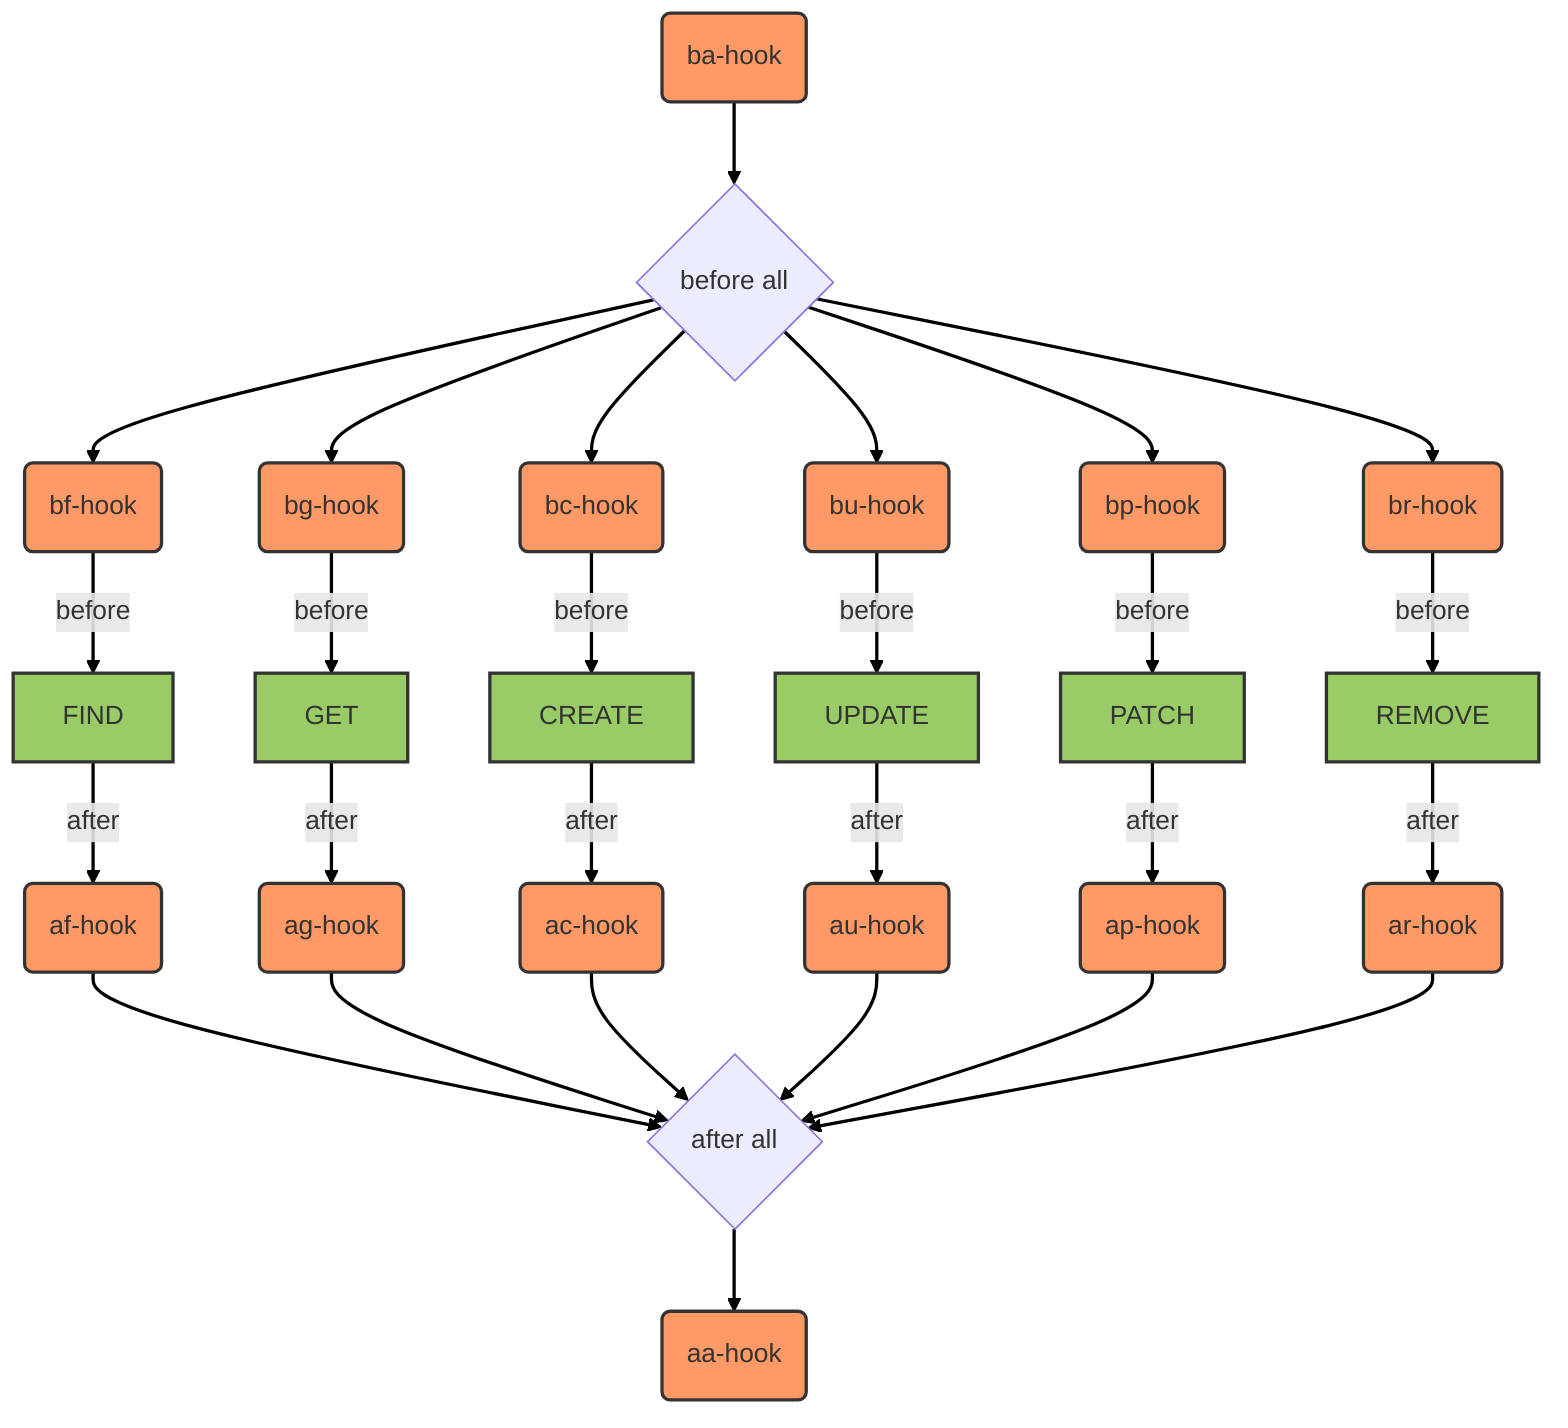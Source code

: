 graph TB
    beforeAll{before all}
    bahook(ba-hook) --> beforeAll

    afterAll{after all}
    afterAll --> aahook(aa-hook)

    beforeAll --> bfhook(bf-hook)
    bfhook -->|before| FIND[FIND]
    FIND -->|after| afhook(af-hook)
    afhook --> afterAll
    
    beforeAll --> bghook(bg-hook)
    bghook -->|before| GET[GET]
    GET -->|after| aghook(ag-hook)
    aghook --> afterAll

    beforeAll --> bchook(bc-hook)
    bchook -->|before| CREATE[CREATE]
    CREATE -->|after| achook(ac-hook)
    achook --> afterAll

    beforeAll --> buhook(bu-hook)
    buhook -->|before| UPDATE[UPDATE]
    UPDATE -->|after| auhook(au-hook)
    auhook --> afterAll

    beforeAll --> bphook(bp-hook)
    bphook -->|before| PATCH[PATCH]
    PATCH -->|after| aphook(ap-hook)
    aphook --> afterAll

    beforeAll --> brhook(br-hook)
    brhook -->|before| REMOVE[REMOVE]
    REMOVE -->|after| arhook(ar-hook)
    arhook --> afterAll

    linkStyle default stroke-width:2px,fill:none,stroke:black
    classDef hookClass fill:#f96,stroke:#333,stroke-width:2px
    class bahook,aahook,bfhook,afhook,bghook,aghook,bchook,achook,buhook,auhook,bphook,aphook,brhook,arhook hookClass
    classDef operationClass fill:#9c6,stroke:#333,stroke-width:2px
    class FIND,GET,CREATE,UPDATE,PATCH,REMOVE operationClass